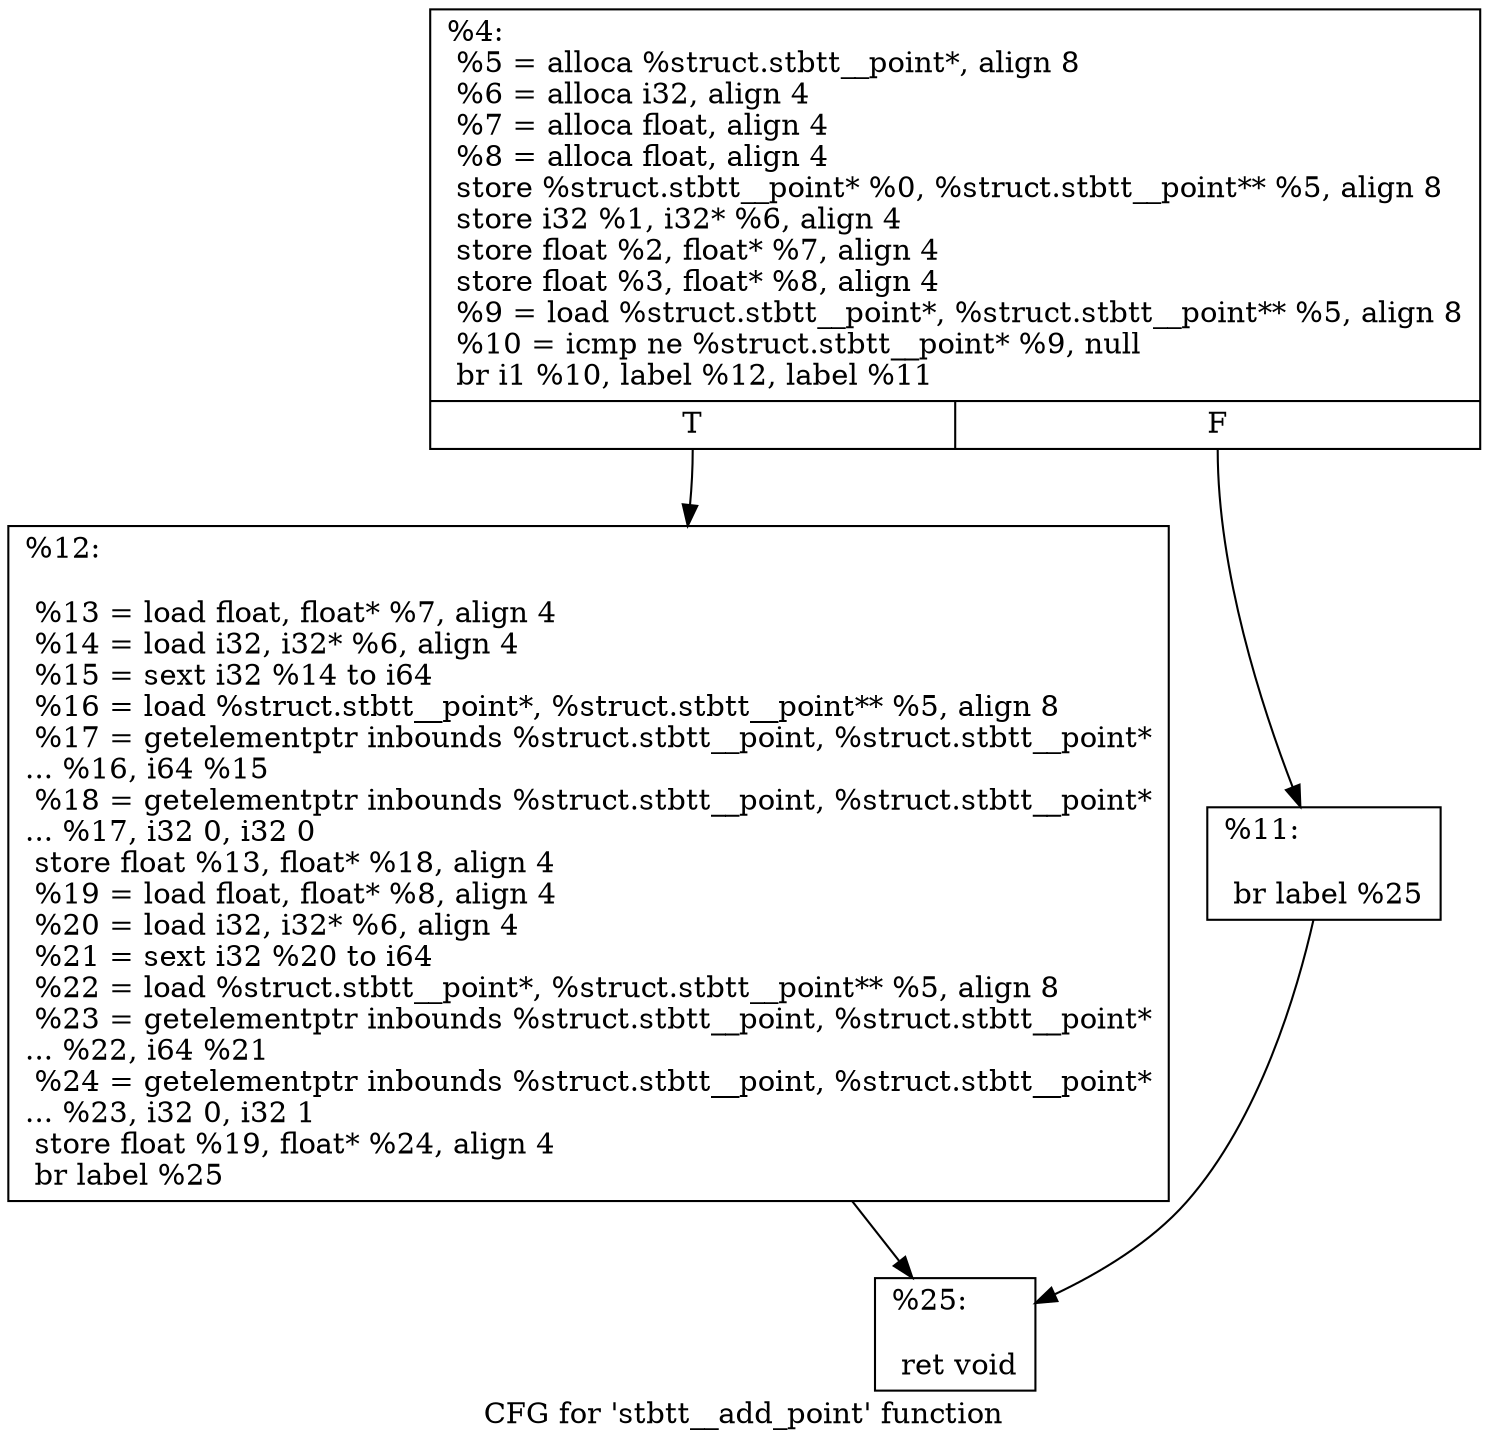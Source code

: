 digraph "CFG for 'stbtt__add_point' function" {
	label="CFG for 'stbtt__add_point' function";

	Node0x2a21690 [shape=record,label="{%4:\l  %5 = alloca %struct.stbtt__point*, align 8\l  %6 = alloca i32, align 4\l  %7 = alloca float, align 4\l  %8 = alloca float, align 4\l  store %struct.stbtt__point* %0, %struct.stbtt__point** %5, align 8\l  store i32 %1, i32* %6, align 4\l  store float %2, float* %7, align 4\l  store float %3, float* %8, align 4\l  %9 = load %struct.stbtt__point*, %struct.stbtt__point** %5, align 8\l  %10 = icmp ne %struct.stbtt__point* %9, null\l  br i1 %10, label %12, label %11\l|{<s0>T|<s1>F}}"];
	Node0x2a21690:s0 -> Node0x2a216e0;
	Node0x2a21690:s1 -> Node0x2a21c00;
	Node0x2a21c00 [shape=record,label="{%11:\l\l  br label %25\l}"];
	Node0x2a21c00 -> Node0x2a21ce0;
	Node0x2a216e0 [shape=record,label="{%12:\l\l  %13 = load float, float* %7, align 4\l  %14 = load i32, i32* %6, align 4\l  %15 = sext i32 %14 to i64\l  %16 = load %struct.stbtt__point*, %struct.stbtt__point** %5, align 8\l  %17 = getelementptr inbounds %struct.stbtt__point, %struct.stbtt__point*\l... %16, i64 %15\l  %18 = getelementptr inbounds %struct.stbtt__point, %struct.stbtt__point*\l... %17, i32 0, i32 0\l  store float %13, float* %18, align 4\l  %19 = load float, float* %8, align 4\l  %20 = load i32, i32* %6, align 4\l  %21 = sext i32 %20 to i64\l  %22 = load %struct.stbtt__point*, %struct.stbtt__point** %5, align 8\l  %23 = getelementptr inbounds %struct.stbtt__point, %struct.stbtt__point*\l... %22, i64 %21\l  %24 = getelementptr inbounds %struct.stbtt__point, %struct.stbtt__point*\l... %23, i32 0, i32 1\l  store float %19, float* %24, align 4\l  br label %25\l}"];
	Node0x2a216e0 -> Node0x2a21ce0;
	Node0x2a21ce0 [shape=record,label="{%25:\l\l  ret void\l}"];
}
